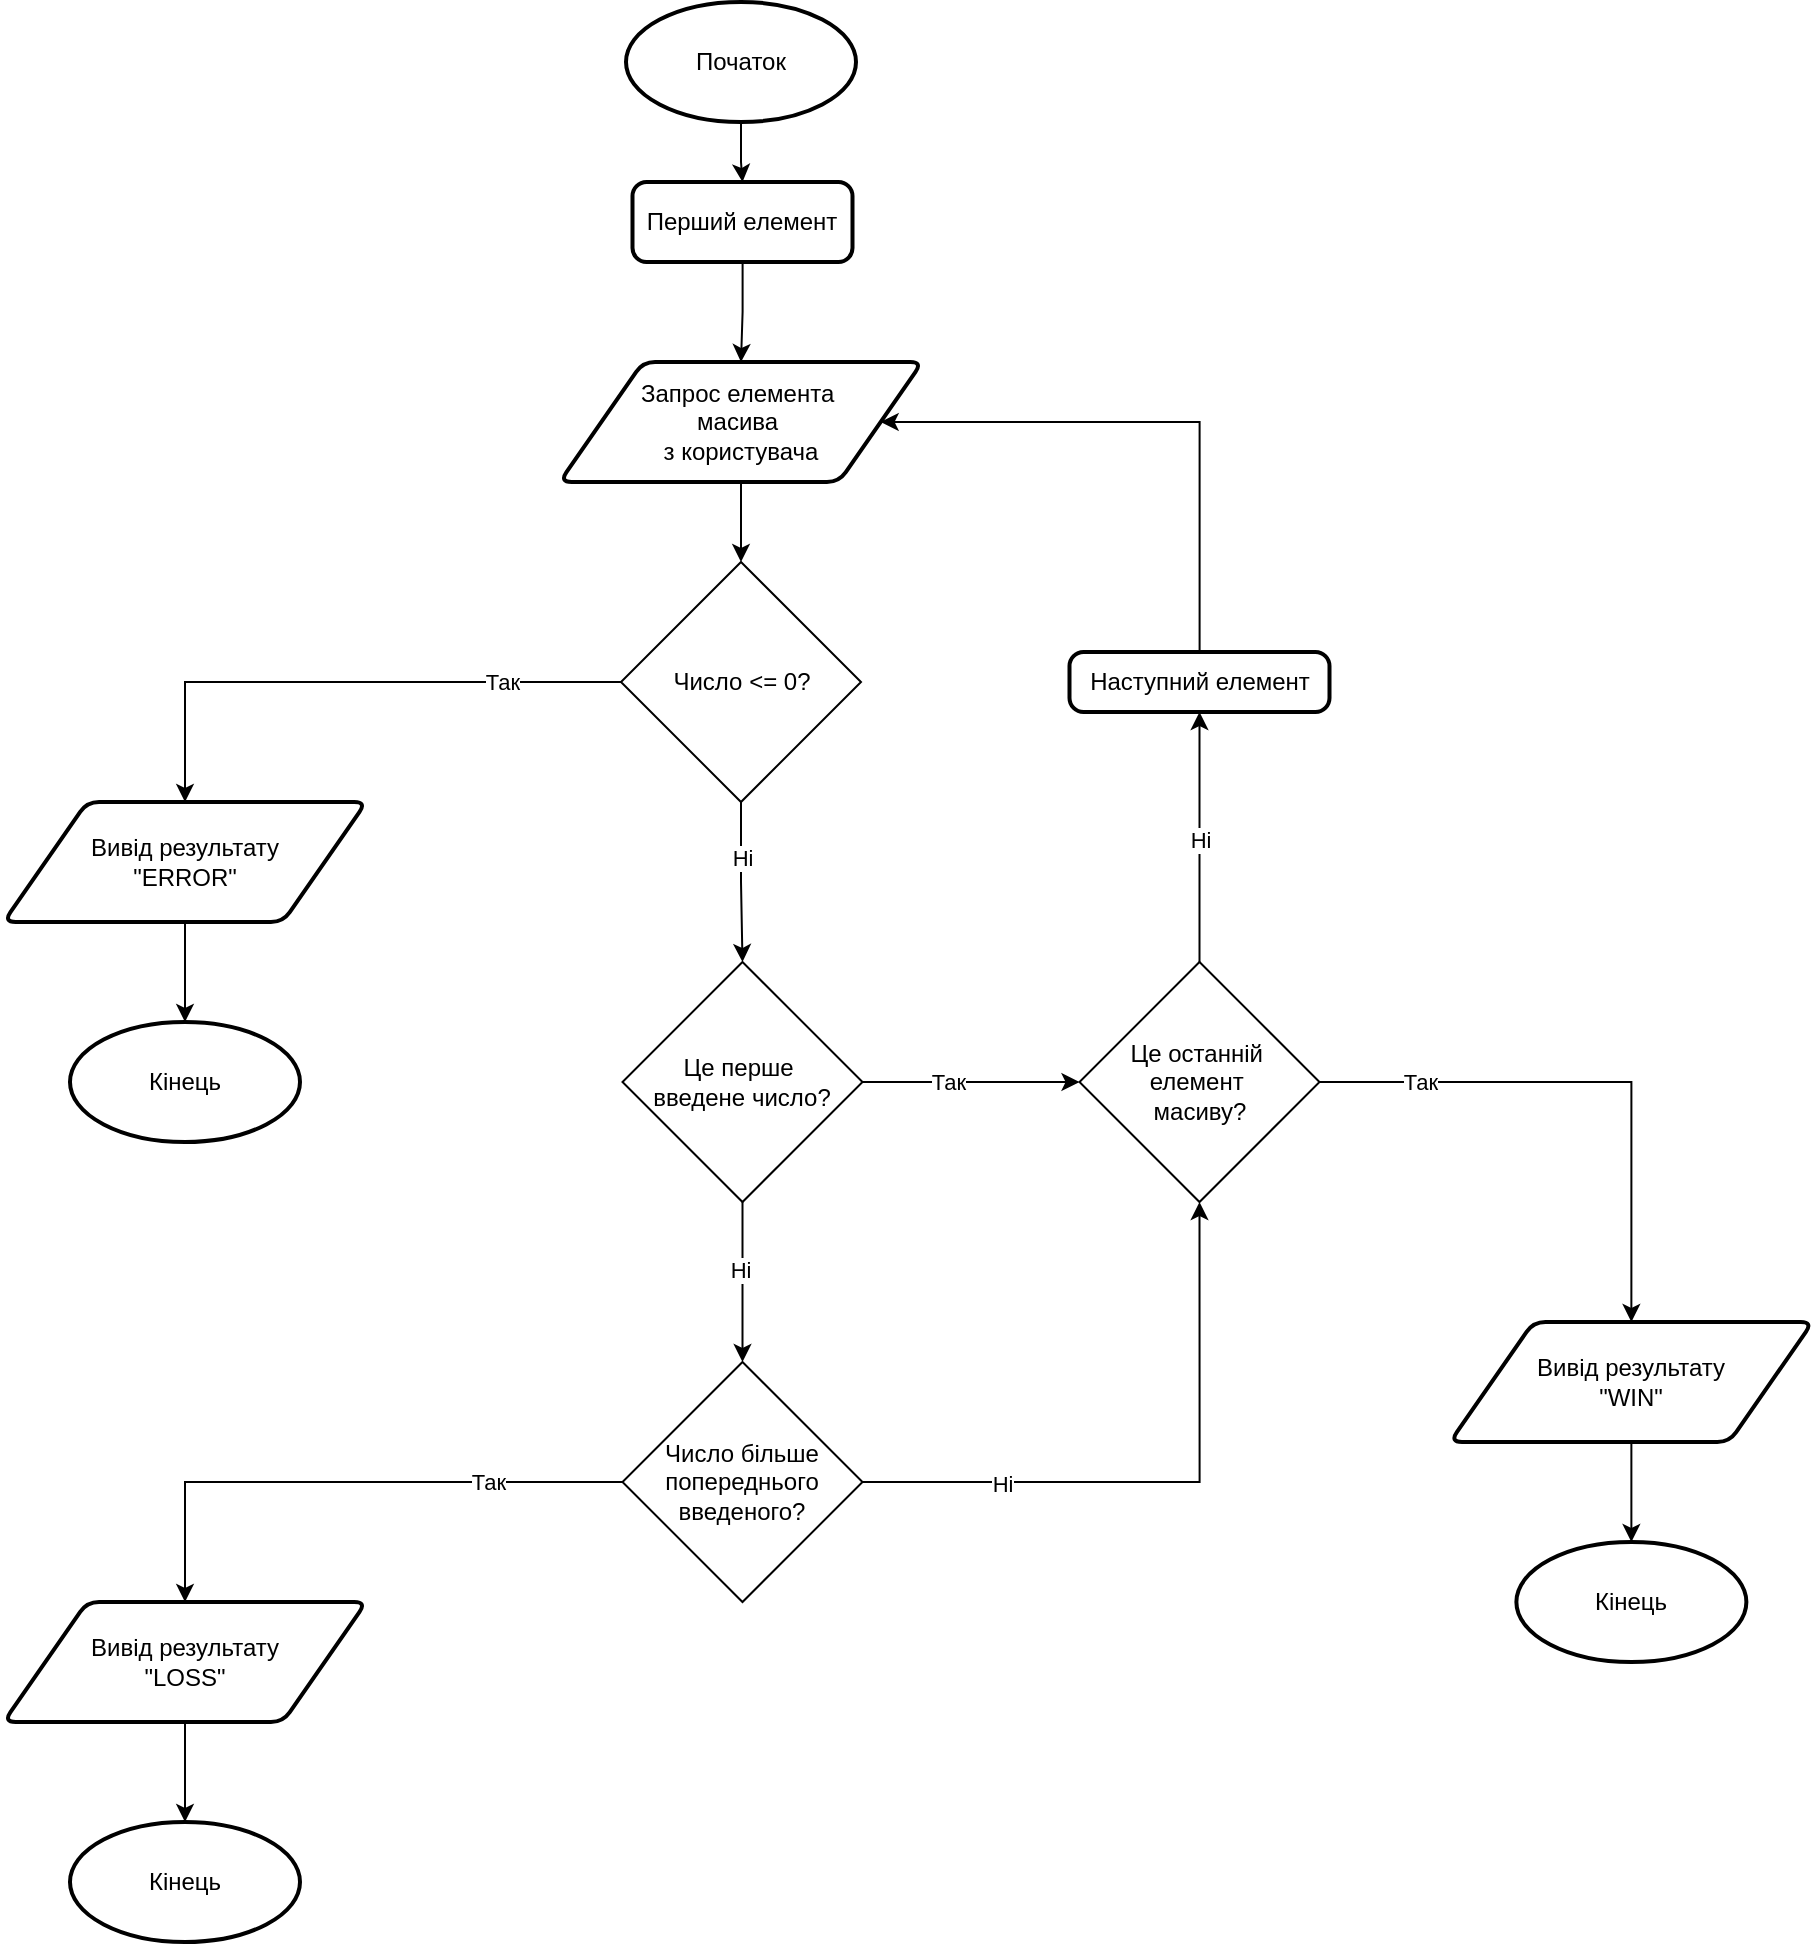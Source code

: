 <mxfile version="24.7.17">
  <diagram name="Page-1" id="kUjyvmZ7NP5CkjfX0QpB">
    <mxGraphModel dx="1500" dy="1846" grid="1" gridSize="10" guides="1" tooltips="1" connect="1" arrows="1" fold="1" page="1" pageScale="1" pageWidth="850" pageHeight="1100" math="0" shadow="0">
      <root>
        <mxCell id="0" />
        <mxCell id="1" parent="0" />
        <mxCell id="EOrGZ35hiIoyipuWgsQX-7" style="edgeStyle=orthogonalEdgeStyle;rounded=0;orthogonalLoop=1;jettySize=auto;html=1;entryX=0.5;entryY=0;entryDx=0;entryDy=0;" parent="1" source="-E22RSDT_iAweY-k1qby-1" target="EOrGZ35hiIoyipuWgsQX-2" edge="1">
          <mxGeometry relative="1" as="geometry" />
        </mxCell>
        <mxCell id="EOrGZ35hiIoyipuWgsQX-1" value="Початок" style="strokeWidth=2;html=1;shape=mxgraph.flowchart.start_1;whiteSpace=wrap;" parent="1" vertex="1">
          <mxGeometry x="368" y="-60" width="115" height="60" as="geometry" />
        </mxCell>
        <mxCell id="-E22RSDT_iAweY-k1qby-20" style="edgeStyle=orthogonalEdgeStyle;rounded=0;orthogonalLoop=1;jettySize=auto;html=1;entryX=0.5;entryY=0;entryDx=0;entryDy=0;" edge="1" parent="1" source="EOrGZ35hiIoyipuWgsQX-2" target="-E22RSDT_iAweY-k1qby-3">
          <mxGeometry relative="1" as="geometry" />
        </mxCell>
        <mxCell id="EOrGZ35hiIoyipuWgsQX-2" value="Запрос елемента&amp;nbsp;&lt;div&gt;масива&lt;span style=&quot;background-color: initial;&quot;&gt;&amp;nbsp;&lt;/span&gt;&lt;div&gt;з&amp;nbsp;&lt;span style=&quot;background-color: initial;&quot;&gt;користувача&lt;/span&gt;&lt;/div&gt;&lt;/div&gt;" style="shape=parallelogram;html=1;strokeWidth=2;perimeter=parallelogramPerimeter;whiteSpace=wrap;rounded=1;arcSize=12;size=0.23;" parent="1" vertex="1">
          <mxGeometry x="334.81" y="120" width="181.38" height="60" as="geometry" />
        </mxCell>
        <mxCell id="EOrGZ35hiIoyipuWgsQX-5" value="Кінець" style="strokeWidth=2;html=1;shape=mxgraph.flowchart.start_1;whiteSpace=wrap;" parent="1" vertex="1">
          <mxGeometry x="90" y="450" width="115" height="60" as="geometry" />
        </mxCell>
        <mxCell id="-E22RSDT_iAweY-k1qby-2" value="" style="edgeStyle=orthogonalEdgeStyle;rounded=0;orthogonalLoop=1;jettySize=auto;html=1;entryX=0.5;entryY=0;entryDx=0;entryDy=0;" edge="1" parent="1" source="EOrGZ35hiIoyipuWgsQX-1" target="-E22RSDT_iAweY-k1qby-1">
          <mxGeometry relative="1" as="geometry">
            <mxPoint x="426" as="sourcePoint" />
            <mxPoint x="426" y="130" as="targetPoint" />
          </mxGeometry>
        </mxCell>
        <mxCell id="-E22RSDT_iAweY-k1qby-1" value="Перший елемент" style="rounded=1;whiteSpace=wrap;html=1;absoluteArcSize=1;arcSize=14;strokeWidth=2;" vertex="1" parent="1">
          <mxGeometry x="371.25" y="30" width="110" height="40" as="geometry" />
        </mxCell>
        <mxCell id="-E22RSDT_iAweY-k1qby-7" style="edgeStyle=orthogonalEdgeStyle;rounded=0;orthogonalLoop=1;jettySize=auto;html=1;entryX=0.5;entryY=0;entryDx=0;entryDy=0;" edge="1" parent="1" source="-E22RSDT_iAweY-k1qby-3" target="-E22RSDT_iAweY-k1qby-6">
          <mxGeometry relative="1" as="geometry" />
        </mxCell>
        <mxCell id="-E22RSDT_iAweY-k1qby-15" value="Так" style="edgeLabel;html=1;align=center;verticalAlign=middle;resizable=0;points=[];" vertex="1" connectable="0" parent="-E22RSDT_iAweY-k1qby-7">
          <mxGeometry x="-0.57" y="-2" relative="1" as="geometry">
            <mxPoint y="2" as="offset" />
          </mxGeometry>
        </mxCell>
        <mxCell id="-E22RSDT_iAweY-k1qby-9" style="edgeStyle=orthogonalEdgeStyle;rounded=0;orthogonalLoop=1;jettySize=auto;html=1;entryX=0.5;entryY=0;entryDx=0;entryDy=0;" edge="1" parent="1" source="-E22RSDT_iAweY-k1qby-3" target="-E22RSDT_iAweY-k1qby-4">
          <mxGeometry relative="1" as="geometry" />
        </mxCell>
        <mxCell id="-E22RSDT_iAweY-k1qby-14" value="Ні" style="edgeLabel;html=1;align=center;verticalAlign=middle;resizable=0;points=[];" vertex="1" connectable="0" parent="-E22RSDT_iAweY-k1qby-9">
          <mxGeometry x="-0.32" relative="1" as="geometry">
            <mxPoint as="offset" />
          </mxGeometry>
        </mxCell>
        <mxCell id="-E22RSDT_iAweY-k1qby-3" value="Число &amp;lt;= 0?" style="rhombus;whiteSpace=wrap;html=1;" vertex="1" parent="1">
          <mxGeometry x="365.5" y="220" width="120" height="120" as="geometry" />
        </mxCell>
        <mxCell id="-E22RSDT_iAweY-k1qby-10" style="edgeStyle=orthogonalEdgeStyle;rounded=0;orthogonalLoop=1;jettySize=auto;html=1;entryX=0.5;entryY=0;entryDx=0;entryDy=0;" edge="1" parent="1" source="-E22RSDT_iAweY-k1qby-4" target="-E22RSDT_iAweY-k1qby-5">
          <mxGeometry relative="1" as="geometry" />
        </mxCell>
        <mxCell id="-E22RSDT_iAweY-k1qby-16" value="Ні" style="edgeLabel;html=1;align=center;verticalAlign=middle;resizable=0;points=[];" vertex="1" connectable="0" parent="-E22RSDT_iAweY-k1qby-10">
          <mxGeometry x="-0.148" y="-2" relative="1" as="geometry">
            <mxPoint as="offset" />
          </mxGeometry>
        </mxCell>
        <mxCell id="-E22RSDT_iAweY-k1qby-36" style="edgeStyle=orthogonalEdgeStyle;rounded=0;orthogonalLoop=1;jettySize=auto;html=1;entryX=0;entryY=0.5;entryDx=0;entryDy=0;" edge="1" parent="1" source="-E22RSDT_iAweY-k1qby-4" target="-E22RSDT_iAweY-k1qby-18">
          <mxGeometry relative="1" as="geometry" />
        </mxCell>
        <mxCell id="-E22RSDT_iAweY-k1qby-37" value="Так" style="edgeLabel;html=1;align=center;verticalAlign=middle;resizable=0;points=[];" vertex="1" connectable="0" parent="-E22RSDT_iAweY-k1qby-36">
          <mxGeometry x="-0.212" y="1" relative="1" as="geometry">
            <mxPoint y="1" as="offset" />
          </mxGeometry>
        </mxCell>
        <mxCell id="-E22RSDT_iAweY-k1qby-4" value="Це перше&amp;nbsp;&lt;div&gt;введене&amp;nbsp;&lt;span style=&quot;background-color: initial;&quot;&gt;число?&lt;/span&gt;&lt;/div&gt;" style="rhombus;whiteSpace=wrap;html=1;" vertex="1" parent="1">
          <mxGeometry x="366.25" y="420" width="120" height="120" as="geometry" />
        </mxCell>
        <mxCell id="-E22RSDT_iAweY-k1qby-23" style="edgeStyle=orthogonalEdgeStyle;rounded=0;orthogonalLoop=1;jettySize=auto;html=1;entryX=0.5;entryY=1;entryDx=0;entryDy=0;" edge="1" parent="1" source="-E22RSDT_iAweY-k1qby-5" target="-E22RSDT_iAweY-k1qby-18">
          <mxGeometry relative="1" as="geometry" />
        </mxCell>
        <mxCell id="-E22RSDT_iAweY-k1qby-29" value="Ні" style="edgeLabel;html=1;align=center;verticalAlign=middle;resizable=0;points=[];" vertex="1" connectable="0" parent="-E22RSDT_iAweY-k1qby-23">
          <mxGeometry x="-0.554" y="-1" relative="1" as="geometry">
            <mxPoint as="offset" />
          </mxGeometry>
        </mxCell>
        <mxCell id="-E22RSDT_iAweY-k1qby-27" style="edgeStyle=orthogonalEdgeStyle;rounded=0;orthogonalLoop=1;jettySize=auto;html=1;entryX=0.5;entryY=0;entryDx=0;entryDy=0;" edge="1" parent="1" source="-E22RSDT_iAweY-k1qby-5" target="-E22RSDT_iAweY-k1qby-25">
          <mxGeometry relative="1" as="geometry" />
        </mxCell>
        <mxCell id="-E22RSDT_iAweY-k1qby-28" value="Так" style="edgeLabel;html=1;align=center;verticalAlign=middle;resizable=0;points=[];" vertex="1" connectable="0" parent="-E22RSDT_iAweY-k1qby-27">
          <mxGeometry x="-0.513" relative="1" as="geometry">
            <mxPoint as="offset" />
          </mxGeometry>
        </mxCell>
        <mxCell id="-E22RSDT_iAweY-k1qby-5" value="Число більше попереднього&lt;div&gt;введеного?&lt;/div&gt;" style="rhombus;whiteSpace=wrap;html=1;" vertex="1" parent="1">
          <mxGeometry x="366.25" y="620" width="120" height="120" as="geometry" />
        </mxCell>
        <mxCell id="-E22RSDT_iAweY-k1qby-6" value="Вивід результату&lt;div&gt;&quot;ERROR&quot;&lt;/div&gt;" style="shape=parallelogram;html=1;strokeWidth=2;perimeter=parallelogramPerimeter;whiteSpace=wrap;rounded=1;arcSize=12;size=0.23;" vertex="1" parent="1">
          <mxGeometry x="56.81" y="340" width="181.38" height="60" as="geometry" />
        </mxCell>
        <mxCell id="-E22RSDT_iAweY-k1qby-8" style="edgeStyle=orthogonalEdgeStyle;rounded=0;orthogonalLoop=1;jettySize=auto;html=1;entryX=0.5;entryY=0;entryDx=0;entryDy=0;entryPerimeter=0;" edge="1" parent="1" source="-E22RSDT_iAweY-k1qby-6" target="EOrGZ35hiIoyipuWgsQX-5">
          <mxGeometry relative="1" as="geometry" />
        </mxCell>
        <mxCell id="-E22RSDT_iAweY-k1qby-22" style="edgeStyle=orthogonalEdgeStyle;rounded=0;orthogonalLoop=1;jettySize=auto;html=1;entryX=1;entryY=0.5;entryDx=0;entryDy=0;" edge="1" parent="1" source="-E22RSDT_iAweY-k1qby-17" target="EOrGZ35hiIoyipuWgsQX-2">
          <mxGeometry relative="1" as="geometry">
            <Array as="points">
              <mxPoint x="655" y="150" />
            </Array>
          </mxGeometry>
        </mxCell>
        <mxCell id="-E22RSDT_iAweY-k1qby-17" value="Наступний елемент" style="rounded=1;whiteSpace=wrap;html=1;absoluteArcSize=1;arcSize=14;strokeWidth=2;" vertex="1" parent="1">
          <mxGeometry x="589.75" y="265" width="130" height="30" as="geometry" />
        </mxCell>
        <mxCell id="-E22RSDT_iAweY-k1qby-21" style="edgeStyle=orthogonalEdgeStyle;rounded=0;orthogonalLoop=1;jettySize=auto;html=1;entryX=0.5;entryY=1;entryDx=0;entryDy=0;" edge="1" parent="1" source="-E22RSDT_iAweY-k1qby-18" target="-E22RSDT_iAweY-k1qby-17">
          <mxGeometry relative="1" as="geometry" />
        </mxCell>
        <mxCell id="-E22RSDT_iAweY-k1qby-30" value="Ні" style="edgeLabel;html=1;align=center;verticalAlign=middle;resizable=0;points=[];" vertex="1" connectable="0" parent="-E22RSDT_iAweY-k1qby-21">
          <mxGeometry x="-0.021" relative="1" as="geometry">
            <mxPoint as="offset" />
          </mxGeometry>
        </mxCell>
        <mxCell id="-E22RSDT_iAweY-k1qby-34" style="edgeStyle=orthogonalEdgeStyle;rounded=0;orthogonalLoop=1;jettySize=auto;html=1;entryX=0.5;entryY=0;entryDx=0;entryDy=0;" edge="1" parent="1" source="-E22RSDT_iAweY-k1qby-18" target="-E22RSDT_iAweY-k1qby-32">
          <mxGeometry relative="1" as="geometry" />
        </mxCell>
        <mxCell id="-E22RSDT_iAweY-k1qby-35" value="Так" style="edgeLabel;html=1;align=center;verticalAlign=middle;resizable=0;points=[];" vertex="1" connectable="0" parent="-E22RSDT_iAweY-k1qby-34">
          <mxGeometry x="-0.639" y="2" relative="1" as="geometry">
            <mxPoint y="2" as="offset" />
          </mxGeometry>
        </mxCell>
        <mxCell id="-E22RSDT_iAweY-k1qby-18" value="Це останній&amp;nbsp;&lt;div&gt;елемент&amp;nbsp;&lt;/div&gt;&lt;div&gt;масиву?&lt;/div&gt;" style="rhombus;whiteSpace=wrap;html=1;" vertex="1" parent="1">
          <mxGeometry x="594.75" y="420" width="120" height="120" as="geometry" />
        </mxCell>
        <mxCell id="-E22RSDT_iAweY-k1qby-24" value="Кінець" style="strokeWidth=2;html=1;shape=mxgraph.flowchart.start_1;whiteSpace=wrap;" vertex="1" parent="1">
          <mxGeometry x="90" y="850" width="115" height="60" as="geometry" />
        </mxCell>
        <mxCell id="-E22RSDT_iAweY-k1qby-25" value="Вивід результату&lt;div&gt;&quot;LOSS&quot;&lt;/div&gt;" style="shape=parallelogram;html=1;strokeWidth=2;perimeter=parallelogramPerimeter;whiteSpace=wrap;rounded=1;arcSize=12;size=0.23;" vertex="1" parent="1">
          <mxGeometry x="56.81" y="740" width="181.38" height="60" as="geometry" />
        </mxCell>
        <mxCell id="-E22RSDT_iAweY-k1qby-26" style="edgeStyle=orthogonalEdgeStyle;rounded=0;orthogonalLoop=1;jettySize=auto;html=1;entryX=0.5;entryY=0;entryDx=0;entryDy=0;entryPerimeter=0;" edge="1" parent="1" source="-E22RSDT_iAweY-k1qby-25" target="-E22RSDT_iAweY-k1qby-24">
          <mxGeometry relative="1" as="geometry" />
        </mxCell>
        <mxCell id="-E22RSDT_iAweY-k1qby-31" value="Кінець" style="strokeWidth=2;html=1;shape=mxgraph.flowchart.start_1;whiteSpace=wrap;" vertex="1" parent="1">
          <mxGeometry x="813.19" y="710" width="115" height="60" as="geometry" />
        </mxCell>
        <mxCell id="-E22RSDT_iAweY-k1qby-32" value="Вивід результату&lt;div&gt;&quot;WIN&quot;&lt;/div&gt;" style="shape=parallelogram;html=1;strokeWidth=2;perimeter=parallelogramPerimeter;whiteSpace=wrap;rounded=1;arcSize=12;size=0.23;" vertex="1" parent="1">
          <mxGeometry x="780" y="600" width="181.38" height="60" as="geometry" />
        </mxCell>
        <mxCell id="-E22RSDT_iAweY-k1qby-33" style="edgeStyle=orthogonalEdgeStyle;rounded=0;orthogonalLoop=1;jettySize=auto;html=1;entryX=0.5;entryY=0;entryDx=0;entryDy=0;entryPerimeter=0;" edge="1" parent="1" source="-E22RSDT_iAweY-k1qby-32" target="-E22RSDT_iAweY-k1qby-31">
          <mxGeometry relative="1" as="geometry" />
        </mxCell>
      </root>
    </mxGraphModel>
  </diagram>
</mxfile>
